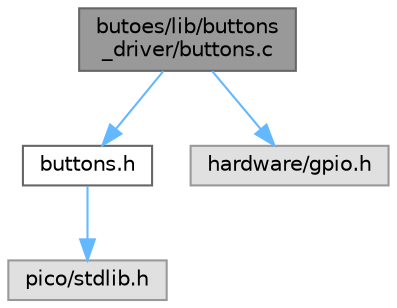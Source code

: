digraph "butoes/lib/buttons_driver/buttons.c"
{
 // LATEX_PDF_SIZE
  bgcolor="transparent";
  edge [fontname=Helvetica,fontsize=10,labelfontname=Helvetica,labelfontsize=10];
  node [fontname=Helvetica,fontsize=10,shape=box,height=0.2,width=0.4];
  Node1 [id="Node000001",label="butoes/lib/buttons\l_driver/buttons.c",height=0.2,width=0.4,color="gray40", fillcolor="grey60", style="filled", fontcolor="black",tooltip="Implementação do driver para botões."];
  Node1 -> Node2 [id="edge1_Node000001_Node000002",color="steelblue1",style="solid",tooltip=" "];
  Node2 [id="Node000002",label="buttons.h",height=0.2,width=0.4,color="grey40", fillcolor="white", style="filled",URL="$de/d05/buttons_8h.html",tooltip="Interface do driver para botões."];
  Node2 -> Node3 [id="edge2_Node000002_Node000003",color="steelblue1",style="solid",tooltip=" "];
  Node3 [id="Node000003",label="pico/stdlib.h",height=0.2,width=0.4,color="grey60", fillcolor="#E0E0E0", style="filled",tooltip=" "];
  Node1 -> Node4 [id="edge3_Node000001_Node000004",color="steelblue1",style="solid",tooltip=" "];
  Node4 [id="Node000004",label="hardware/gpio.h",height=0.2,width=0.4,color="grey60", fillcolor="#E0E0E0", style="filled",tooltip=" "];
}
